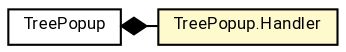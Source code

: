 #!/usr/local/bin/dot
#
# Class diagram 
# Generated by UMLGraph version R5_7_2-60-g0e99a6 (http://www.spinellis.gr/umlgraph/)
#

digraph G {
	graph [fontnames="svg"]
	edge [fontname="Roboto",fontsize=7,labelfontname="Roboto",labelfontsize=7,color="black"];
	node [fontname="Roboto",fontcolor="black",fontsize=8,shape=plaintext,margin=0,width=0,height=0];
	nodesep=0.15;
	ranksep=0.25;
	rankdir=LR;
	// de.lmu.ifi.dbs.elki.gui.util.TreePopup
	c10322436 [label=<<table title="de.lmu.ifi.dbs.elki.gui.util.TreePopup" border="0" cellborder="1" cellspacing="0" cellpadding="2" href="TreePopup.html" target="_parent">
		<tr><td><table border="0" cellspacing="0" cellpadding="1">
		<tr><td align="center" balign="center"> <font face="Roboto">TreePopup</font> </td></tr>
		</table></td></tr>
		</table>>, URL="TreePopup.html"];
	// de.lmu.ifi.dbs.elki.gui.util.TreePopup.Handler
	c10322438 [label=<<table title="de.lmu.ifi.dbs.elki.gui.util.TreePopup.Handler" border="0" cellborder="1" cellspacing="0" cellpadding="2" bgcolor="lemonChiffon" href="TreePopup.Handler.html" target="_parent">
		<tr><td><table border="0" cellspacing="0" cellpadding="1">
		<tr><td align="center" balign="center"> <font face="Roboto">TreePopup.Handler</font> </td></tr>
		</table></td></tr>
		</table>>, URL="TreePopup.Handler.html"];
	// de.lmu.ifi.dbs.elki.gui.util.TreePopup composed de.lmu.ifi.dbs.elki.gui.util.TreePopup.Handler
	c10322436 -> c10322438 [arrowhead=none,arrowtail=diamond,dir=back,weight=6];
}

